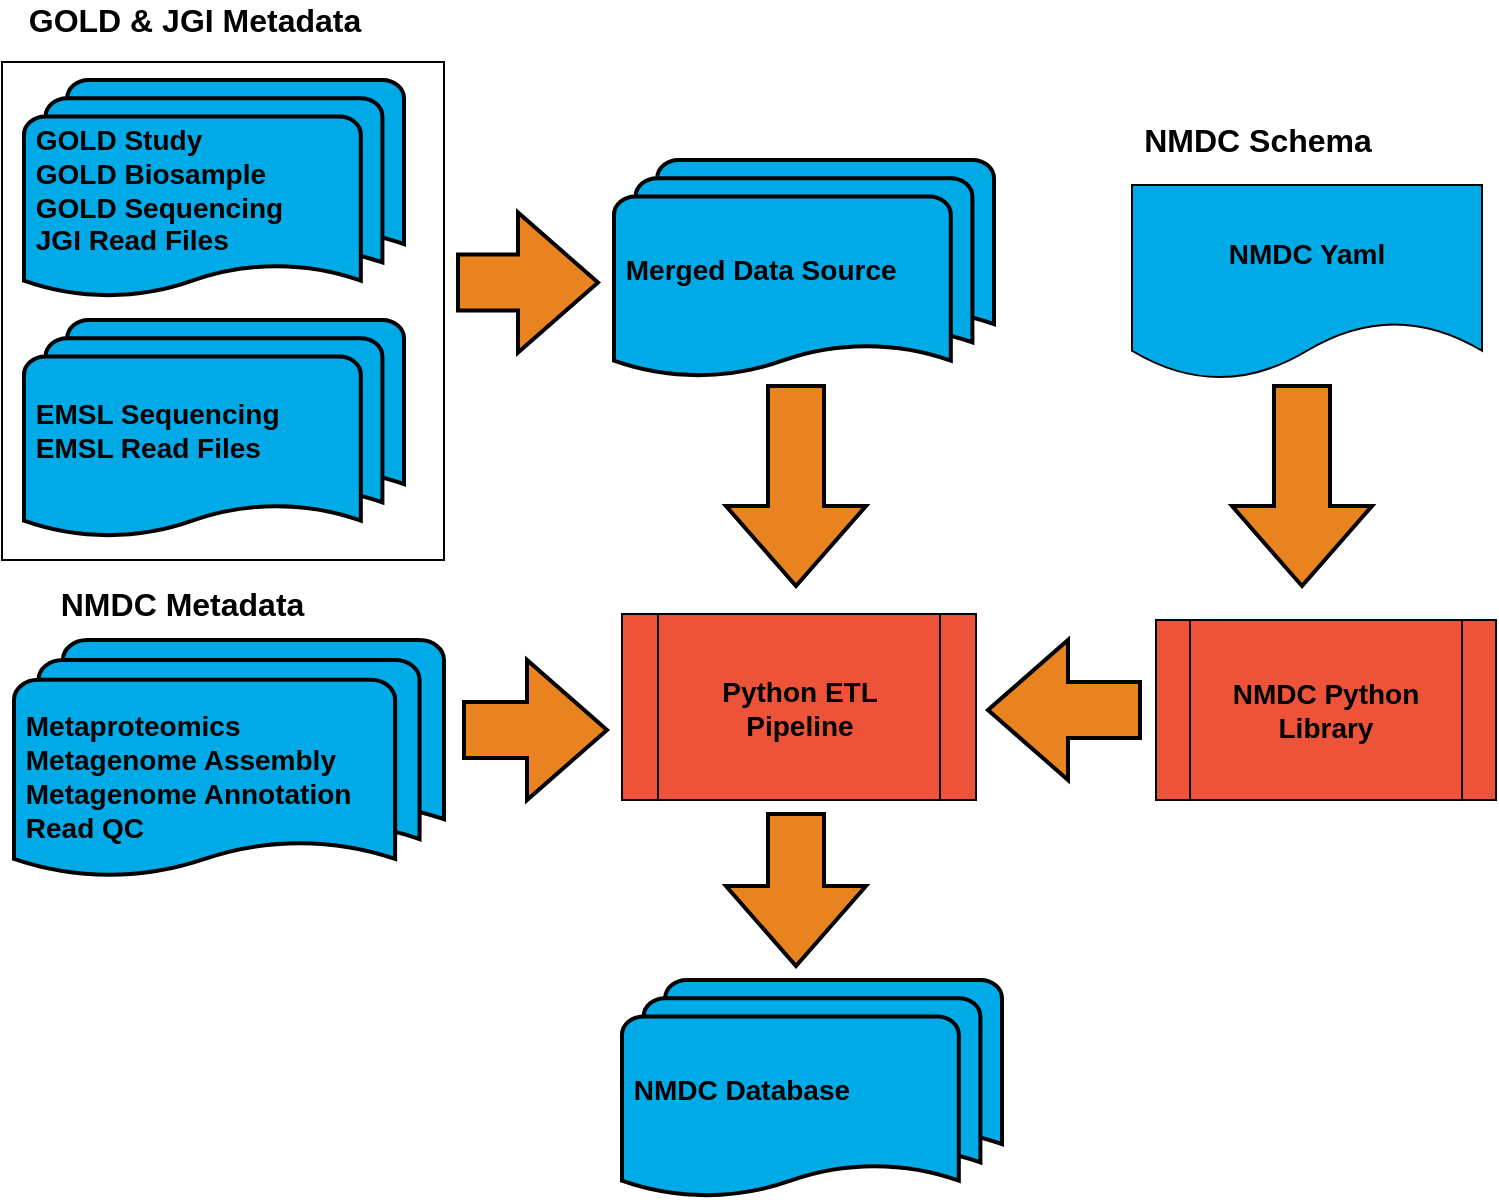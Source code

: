 <mxfile version="13.5.1" type="device"><diagram id="AkZGnnpJysqIwTQbKros" name="Page-1"><mxGraphModel dx="787" dy="670" grid="1" gridSize="10" guides="1" tooltips="1" connect="1" arrows="1" fold="1" page="1" pageScale="1" pageWidth="850" pageHeight="1100" math="0" shadow="0"><root><mxCell id="0"/><mxCell id="1" parent="0"/><mxCell id="dqkh_lc0K5VnZqhucNxI-17" value="" style="rounded=0;whiteSpace=wrap;html=1;" vertex="1" parent="1"><mxGeometry x="39" y="121" width="221" height="249" as="geometry"/></mxCell><mxCell id="dqkh_lc0K5VnZqhucNxI-2" value="&lt;span style=&quot;font-size: 14px&quot;&gt;&lt;b&gt;&lt;br&gt;&amp;nbsp;Metaproteomics&lt;br&gt;&amp;nbsp;Metagenome Assembly&lt;br&gt;&lt;div&gt;&lt;b&gt;&amp;nbsp;Metagenome Annotation&lt;/b&gt;&lt;/div&gt;&amp;nbsp;Read QC&lt;/b&gt;&lt;/span&gt;" style="strokeWidth=2;html=1;shape=mxgraph.flowchart.multi-document;whiteSpace=wrap;align=left;fillColor=#00AAE7;" vertex="1" parent="1"><mxGeometry x="45" y="410" width="215" height="120" as="geometry"/></mxCell><mxCell id="dqkh_lc0K5VnZqhucNxI-3" value="&lt;font style=&quot;font-size: 14px&quot;&gt;&lt;b&gt;&amp;nbsp;GOLD Study&lt;br&gt;&amp;nbsp;GOLD Biosample&lt;br&gt;&amp;nbsp;GOLD Sequencing&lt;br&gt;&amp;nbsp;JGI Read Files&lt;br&gt;&lt;/b&gt;&lt;/font&gt;" style="strokeWidth=2;html=1;shape=mxgraph.flowchart.multi-document;whiteSpace=wrap;align=left;fillColor=#00AAE7;" vertex="1" parent="1"><mxGeometry x="50" y="130" width="190" height="110" as="geometry"/></mxCell><mxCell id="dqkh_lc0K5VnZqhucNxI-4" value="&lt;span style=&quot;font-size: 14px&quot;&gt;&lt;b&gt;&amp;nbsp;EMSL Sequencing&lt;br&gt;&amp;nbsp;EMSL Read Files&lt;br&gt;&lt;/b&gt;&lt;/span&gt;" style="strokeWidth=2;html=1;shape=mxgraph.flowchart.multi-document;whiteSpace=wrap;align=left;fillColor=#00AAE7;" vertex="1" parent="1"><mxGeometry x="50" y="250" width="190" height="110" as="geometry"/></mxCell><mxCell id="dqkh_lc0K5VnZqhucNxI-7" value="&lt;span style=&quot;font-size: 14px&quot;&gt;&lt;b&gt;&amp;nbsp;NMDC Database&lt;/b&gt;&lt;/span&gt;" style="strokeWidth=2;html=1;shape=mxgraph.flowchart.multi-document;whiteSpace=wrap;align=left;fillColor=#00AAE7;" vertex="1" parent="1"><mxGeometry x="349" y="580" width="190" height="110" as="geometry"/></mxCell><mxCell id="dqkh_lc0K5VnZqhucNxI-8" value="&lt;font style=&quot;font-size: 14px&quot;&gt;&lt;b&gt;Python ETL&lt;br&gt;Pipeline&lt;br&gt;&lt;/b&gt;&lt;/font&gt;" style="shape=process;whiteSpace=wrap;html=1;backgroundOutline=1;fillColor=#ED5338;" vertex="1" parent="1"><mxGeometry x="349" y="397" width="177" height="93" as="geometry"/></mxCell><mxCell id="dqkh_lc0K5VnZqhucNxI-10" value="&lt;span style=&quot;font-size: 14px&quot;&gt;&lt;b&gt;&amp;nbsp;Merged Data Source&lt;/b&gt;&lt;/span&gt;" style="strokeWidth=2;html=1;shape=mxgraph.flowchart.multi-document;whiteSpace=wrap;align=left;fillColor=#00AAE7;" vertex="1" parent="1"><mxGeometry x="345" y="170" width="190" height="110" as="geometry"/></mxCell><mxCell id="dqkh_lc0K5VnZqhucNxI-11" value="&lt;font size=&quot;1&quot;&gt;&lt;b style=&quot;font-size: 16px&quot;&gt;NMDC Metadata&amp;nbsp;&lt;/b&gt;&lt;/font&gt;" style="text;html=1;strokeColor=none;fillColor=none;align=center;verticalAlign=middle;whiteSpace=wrap;rounded=0;" vertex="1" parent="1"><mxGeometry x="64" y="382" width="135" height="20" as="geometry"/></mxCell><mxCell id="dqkh_lc0K5VnZqhucNxI-12" value="&lt;font size=&quot;1&quot;&gt;&lt;b style=&quot;font-size: 16px&quot;&gt;GOLD &amp;amp; JGI Metadata&lt;/b&gt;&lt;/font&gt;" style="text;html=1;strokeColor=none;fillColor=none;align=center;verticalAlign=middle;whiteSpace=wrap;rounded=0;" vertex="1" parent="1"><mxGeometry x="43" y="90" width="185" height="20" as="geometry"/></mxCell><mxCell id="dqkh_lc0K5VnZqhucNxI-15" value="" style="verticalLabelPosition=bottom;verticalAlign=top;html=1;strokeWidth=2;shape=mxgraph.arrows2.arrow;dy=0.6;dx=40;notch=0;fillColor=#E88320;" vertex="1" parent="1"><mxGeometry x="267" y="196.25" width="70" height="70" as="geometry"/></mxCell><mxCell id="dqkh_lc0K5VnZqhucNxI-16" value="" style="verticalLabelPosition=bottom;verticalAlign=top;html=1;strokeWidth=2;shape=mxgraph.arrows2.arrow;dy=0.6;dx=40;notch=0;fillColor=#E88320;" vertex="1" parent="1"><mxGeometry x="270" y="420" width="71.5" height="70" as="geometry"/></mxCell><mxCell id="dqkh_lc0K5VnZqhucNxI-18" value="" style="verticalLabelPosition=bottom;verticalAlign=top;html=1;strokeWidth=2;shape=mxgraph.arrows2.arrow;dy=0.6;dx=40;notch=0;rotation=90;fillColor=#E88320;" vertex="1" parent="1"><mxGeometry x="386" y="298" width="100" height="70" as="geometry"/></mxCell><mxCell id="dqkh_lc0K5VnZqhucNxI-19" value="" style="verticalLabelPosition=bottom;verticalAlign=top;html=1;strokeWidth=2;shape=mxgraph.arrows2.arrow;dy=0.6;dx=40;notch=0;rotation=90;fillColor=#E88320;" vertex="1" parent="1"><mxGeometry x="398" y="500" width="76" height="70" as="geometry"/></mxCell><mxCell id="dqkh_lc0K5VnZqhucNxI-20" value="" style="verticalLabelPosition=bottom;verticalAlign=top;html=1;strokeWidth=2;shape=mxgraph.arrows2.arrow;dy=0.6;dx=40;notch=0;rotation=-180;fillColor=#E88320;" vertex="1" parent="1"><mxGeometry x="532" y="410" width="76" height="70" as="geometry"/></mxCell><mxCell id="dqkh_lc0K5VnZqhucNxI-21" value="&lt;font style=&quot;font-size: 14px&quot;&gt;&lt;b&gt;NMDC Python&lt;br&gt;Library&lt;br&gt;&lt;/b&gt;&lt;/font&gt;" style="shape=process;whiteSpace=wrap;html=1;backgroundOutline=1;fillColor=#ED5338;" vertex="1" parent="1"><mxGeometry x="616" y="400" width="170" height="90" as="geometry"/></mxCell><mxCell id="dqkh_lc0K5VnZqhucNxI-22" value="&lt;font style=&quot;font-size: 14px&quot;&gt;&lt;b&gt;NMDC Yaml&lt;/b&gt;&lt;/font&gt;" style="shape=document;whiteSpace=wrap;html=1;boundedLbl=1;fillColor=#00AAE7;" vertex="1" parent="1"><mxGeometry x="604" y="182.5" width="175" height="97.5" as="geometry"/></mxCell><mxCell id="dqkh_lc0K5VnZqhucNxI-25" value="" style="verticalLabelPosition=bottom;verticalAlign=top;html=1;strokeWidth=2;shape=mxgraph.arrows2.arrow;dy=0.6;dx=40;notch=0;rotation=90;fillColor=#E88320;" vertex="1" parent="1"><mxGeometry x="639" y="298" width="100" height="70" as="geometry"/></mxCell><mxCell id="dqkh_lc0K5VnZqhucNxI-27" value="&lt;font size=&quot;1&quot;&gt;&lt;b style=&quot;font-size: 16px&quot;&gt;NMDC Schema&lt;/b&gt;&lt;/font&gt;" style="text;html=1;strokeColor=none;fillColor=none;align=center;verticalAlign=middle;whiteSpace=wrap;rounded=0;" vertex="1" parent="1"><mxGeometry x="604" y="150" width="126" height="20" as="geometry"/></mxCell></root></mxGraphModel></diagram></mxfile>